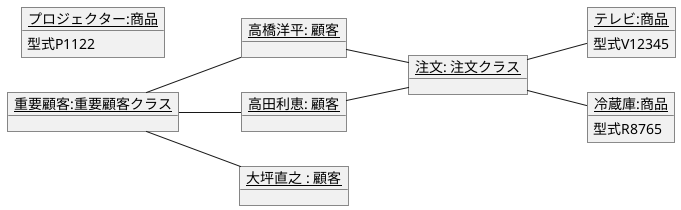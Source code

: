 @startuml
left to right direction
object "<u>高橋洋平: 顧客</u>" as k0 {

}

object "<u>注文: 注文クラス</u>" as k6{
}
object "<u>高田利恵: 顧客</u>" as k1 {

}
object "<u>大坪直之 : 顧客</u>" as k2{

}
object "<u>テレビ:商品</u>" as k3{
    型式V12345   
}
object "<u>冷蔵庫:商品</u>" as k4{   
    型式R8765
}
object "<u>プロジェクター:商品</u>" as k5{   
    型式P1122
}
object "<u>重要顧客:重要顧客クラス</u>" as k7{   
    
}
k7--k0
k7--k1
k7--k2
k0--k6
k1--k6
k6--k3
k6--k4
@enduml